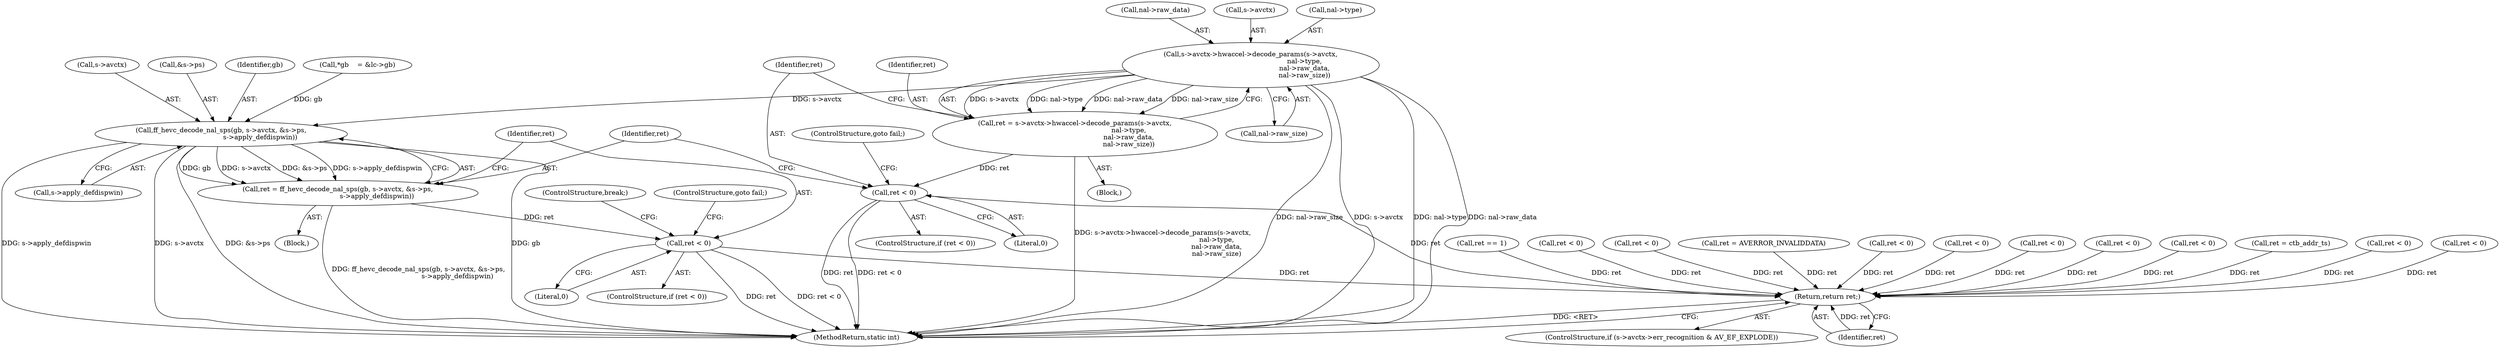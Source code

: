digraph "0_FFmpeg_54655623a82632e7624714d7b2a3e039dc5faa7e@pointer" {
"1000215" [label="(Call,s->avctx->hwaccel->decode_params(s->avctx,\n                                                   nal->type,\n                                                   nal->raw_data,\n                                                   nal->raw_size))"];
"1000213" [label="(Call,ret = s->avctx->hwaccel->decode_params(s->avctx,\n                                                   nal->type,\n                                                   nal->raw_data,\n                                                   nal->raw_size))"];
"1000229" [label="(Call,ret < 0)"];
"1000773" [label="(Return,return ret;)"];
"1000235" [label="(Call,ff_hevc_decode_nal_sps(gb, s->avctx, &s->ps,\n                                     s->apply_defdispwin))"];
"1000233" [label="(Call,ret = ff_hevc_decode_nal_sps(gb, s->avctx, &s->ps,\n                                     s->apply_defdispwin))"];
"1000248" [label="(Call,ret < 0)"];
"1000285" [label="(Call,ret < 0)"];
"1000251" [label="(ControlStructure,goto fail;)"];
"1000230" [label="(Identifier,ret)"];
"1000725" [label="(Call,ret = ctb_addr_ts)"];
"1000301" [label="(Call,ret < 0)"];
"1000249" [label="(Identifier,ret)"];
"1000237" [label="(Call,s->avctx)"];
"1000228" [label="(ControlStructure,if (ret < 0))"];
"1000232" [label="(ControlStructure,goto fail;)"];
"1000222" [label="(Call,nal->raw_data)"];
"1000225" [label="(Call,nal->raw_size)"];
"1000642" [label="(Call,ret < 0)"];
"1000213" [label="(Call,ret = s->avctx->hwaccel->decode_params(s->avctx,\n                                                   nal->type,\n                                                   nal->raw_data,\n                                                   nal->raw_size))"];
"1000244" [label="(Call,s->apply_defdispwin)"];
"1000233" [label="(Call,ret = ff_hevc_decode_nal_sps(gb, s->avctx, &s->ps,\n                                     s->apply_defdispwin))"];
"1000777" [label="(MethodReturn,static int)"];
"1000394" [label="(Call,ret == 1)"];
"1000216" [label="(Call,s->avctx)"];
"1000252" [label="(ControlStructure,break;)"];
"1000666" [label="(Call,ret < 0)"];
"1000214" [label="(Identifier,ret)"];
"1000219" [label="(Call,nal->type)"];
"1000176" [label="(Call,ret < 0)"];
"1000248" [label="(Call,ret < 0)"];
"1000235" [label="(Call,ff_hevc_decode_nal_sps(gb, s->avctx, &s->ps,\n                                     s->apply_defdispwin))"];
"1000229" [label="(Call,ret < 0)"];
"1000398" [label="(Call,ret = AVERROR_INVALIDDATA)"];
"1000339" [label="(Call,ret < 0)"];
"1000773" [label="(Return,return ret;)"];
"1000774" [label="(Identifier,ret)"];
"1000215" [label="(Call,s->avctx->hwaccel->decode_params(s->avctx,\n                                                   nal->type,\n                                                   nal->raw_data,\n                                                   nal->raw_size))"];
"1000240" [label="(Call,&s->ps)"];
"1000247" [label="(ControlStructure,if (ret < 0))"];
"1000212" [label="(Block,)"];
"1000192" [label="(Call,ret < 0)"];
"1000609" [label="(Call,ret < 0)"];
"1000234" [label="(Identifier,ret)"];
"1000236" [label="(Identifier,gb)"];
"1000765" [label="(ControlStructure,if (s->avctx->err_recognition & AV_EF_EXPLODE))"];
"1000111" [label="(Call,*gb    = &lc->gb)"];
"1000231" [label="(Literal,0)"];
"1000362" [label="(Call,ret < 0)"];
"1000250" [label="(Literal,0)"];
"1000143" [label="(Block,)"];
"1000215" -> "1000213"  [label="AST: "];
"1000215" -> "1000225"  [label="CFG: "];
"1000216" -> "1000215"  [label="AST: "];
"1000219" -> "1000215"  [label="AST: "];
"1000222" -> "1000215"  [label="AST: "];
"1000225" -> "1000215"  [label="AST: "];
"1000213" -> "1000215"  [label="CFG: "];
"1000215" -> "1000777"  [label="DDG: nal->raw_size"];
"1000215" -> "1000777"  [label="DDG: s->avctx"];
"1000215" -> "1000777"  [label="DDG: nal->type"];
"1000215" -> "1000777"  [label="DDG: nal->raw_data"];
"1000215" -> "1000213"  [label="DDG: s->avctx"];
"1000215" -> "1000213"  [label="DDG: nal->type"];
"1000215" -> "1000213"  [label="DDG: nal->raw_data"];
"1000215" -> "1000213"  [label="DDG: nal->raw_size"];
"1000215" -> "1000235"  [label="DDG: s->avctx"];
"1000213" -> "1000212"  [label="AST: "];
"1000214" -> "1000213"  [label="AST: "];
"1000230" -> "1000213"  [label="CFG: "];
"1000213" -> "1000777"  [label="DDG: s->avctx->hwaccel->decode_params(s->avctx,\n                                                   nal->type,\n                                                   nal->raw_data,\n                                                   nal->raw_size)"];
"1000213" -> "1000229"  [label="DDG: ret"];
"1000229" -> "1000228"  [label="AST: "];
"1000229" -> "1000231"  [label="CFG: "];
"1000230" -> "1000229"  [label="AST: "];
"1000231" -> "1000229"  [label="AST: "];
"1000232" -> "1000229"  [label="CFG: "];
"1000234" -> "1000229"  [label="CFG: "];
"1000229" -> "1000777"  [label="DDG: ret < 0"];
"1000229" -> "1000777"  [label="DDG: ret"];
"1000229" -> "1000773"  [label="DDG: ret"];
"1000773" -> "1000765"  [label="AST: "];
"1000773" -> "1000774"  [label="CFG: "];
"1000774" -> "1000773"  [label="AST: "];
"1000777" -> "1000773"  [label="CFG: "];
"1000773" -> "1000777"  [label="DDG: <RET>"];
"1000774" -> "1000773"  [label="DDG: ret"];
"1000642" -> "1000773"  [label="DDG: ret"];
"1000285" -> "1000773"  [label="DDG: ret"];
"1000609" -> "1000773"  [label="DDG: ret"];
"1000301" -> "1000773"  [label="DDG: ret"];
"1000176" -> "1000773"  [label="DDG: ret"];
"1000339" -> "1000773"  [label="DDG: ret"];
"1000192" -> "1000773"  [label="DDG: ret"];
"1000725" -> "1000773"  [label="DDG: ret"];
"1000398" -> "1000773"  [label="DDG: ret"];
"1000248" -> "1000773"  [label="DDG: ret"];
"1000362" -> "1000773"  [label="DDG: ret"];
"1000394" -> "1000773"  [label="DDG: ret"];
"1000666" -> "1000773"  [label="DDG: ret"];
"1000235" -> "1000233"  [label="AST: "];
"1000235" -> "1000244"  [label="CFG: "];
"1000236" -> "1000235"  [label="AST: "];
"1000237" -> "1000235"  [label="AST: "];
"1000240" -> "1000235"  [label="AST: "];
"1000244" -> "1000235"  [label="AST: "];
"1000233" -> "1000235"  [label="CFG: "];
"1000235" -> "1000777"  [label="DDG: s->avctx"];
"1000235" -> "1000777"  [label="DDG: gb"];
"1000235" -> "1000777"  [label="DDG: &s->ps"];
"1000235" -> "1000777"  [label="DDG: s->apply_defdispwin"];
"1000235" -> "1000233"  [label="DDG: gb"];
"1000235" -> "1000233"  [label="DDG: s->avctx"];
"1000235" -> "1000233"  [label="DDG: &s->ps"];
"1000235" -> "1000233"  [label="DDG: s->apply_defdispwin"];
"1000111" -> "1000235"  [label="DDG: gb"];
"1000233" -> "1000143"  [label="AST: "];
"1000234" -> "1000233"  [label="AST: "];
"1000249" -> "1000233"  [label="CFG: "];
"1000233" -> "1000777"  [label="DDG: ff_hevc_decode_nal_sps(gb, s->avctx, &s->ps,\n                                     s->apply_defdispwin)"];
"1000233" -> "1000248"  [label="DDG: ret"];
"1000248" -> "1000247"  [label="AST: "];
"1000248" -> "1000250"  [label="CFG: "];
"1000249" -> "1000248"  [label="AST: "];
"1000250" -> "1000248"  [label="AST: "];
"1000251" -> "1000248"  [label="CFG: "];
"1000252" -> "1000248"  [label="CFG: "];
"1000248" -> "1000777"  [label="DDG: ret < 0"];
"1000248" -> "1000777"  [label="DDG: ret"];
}
